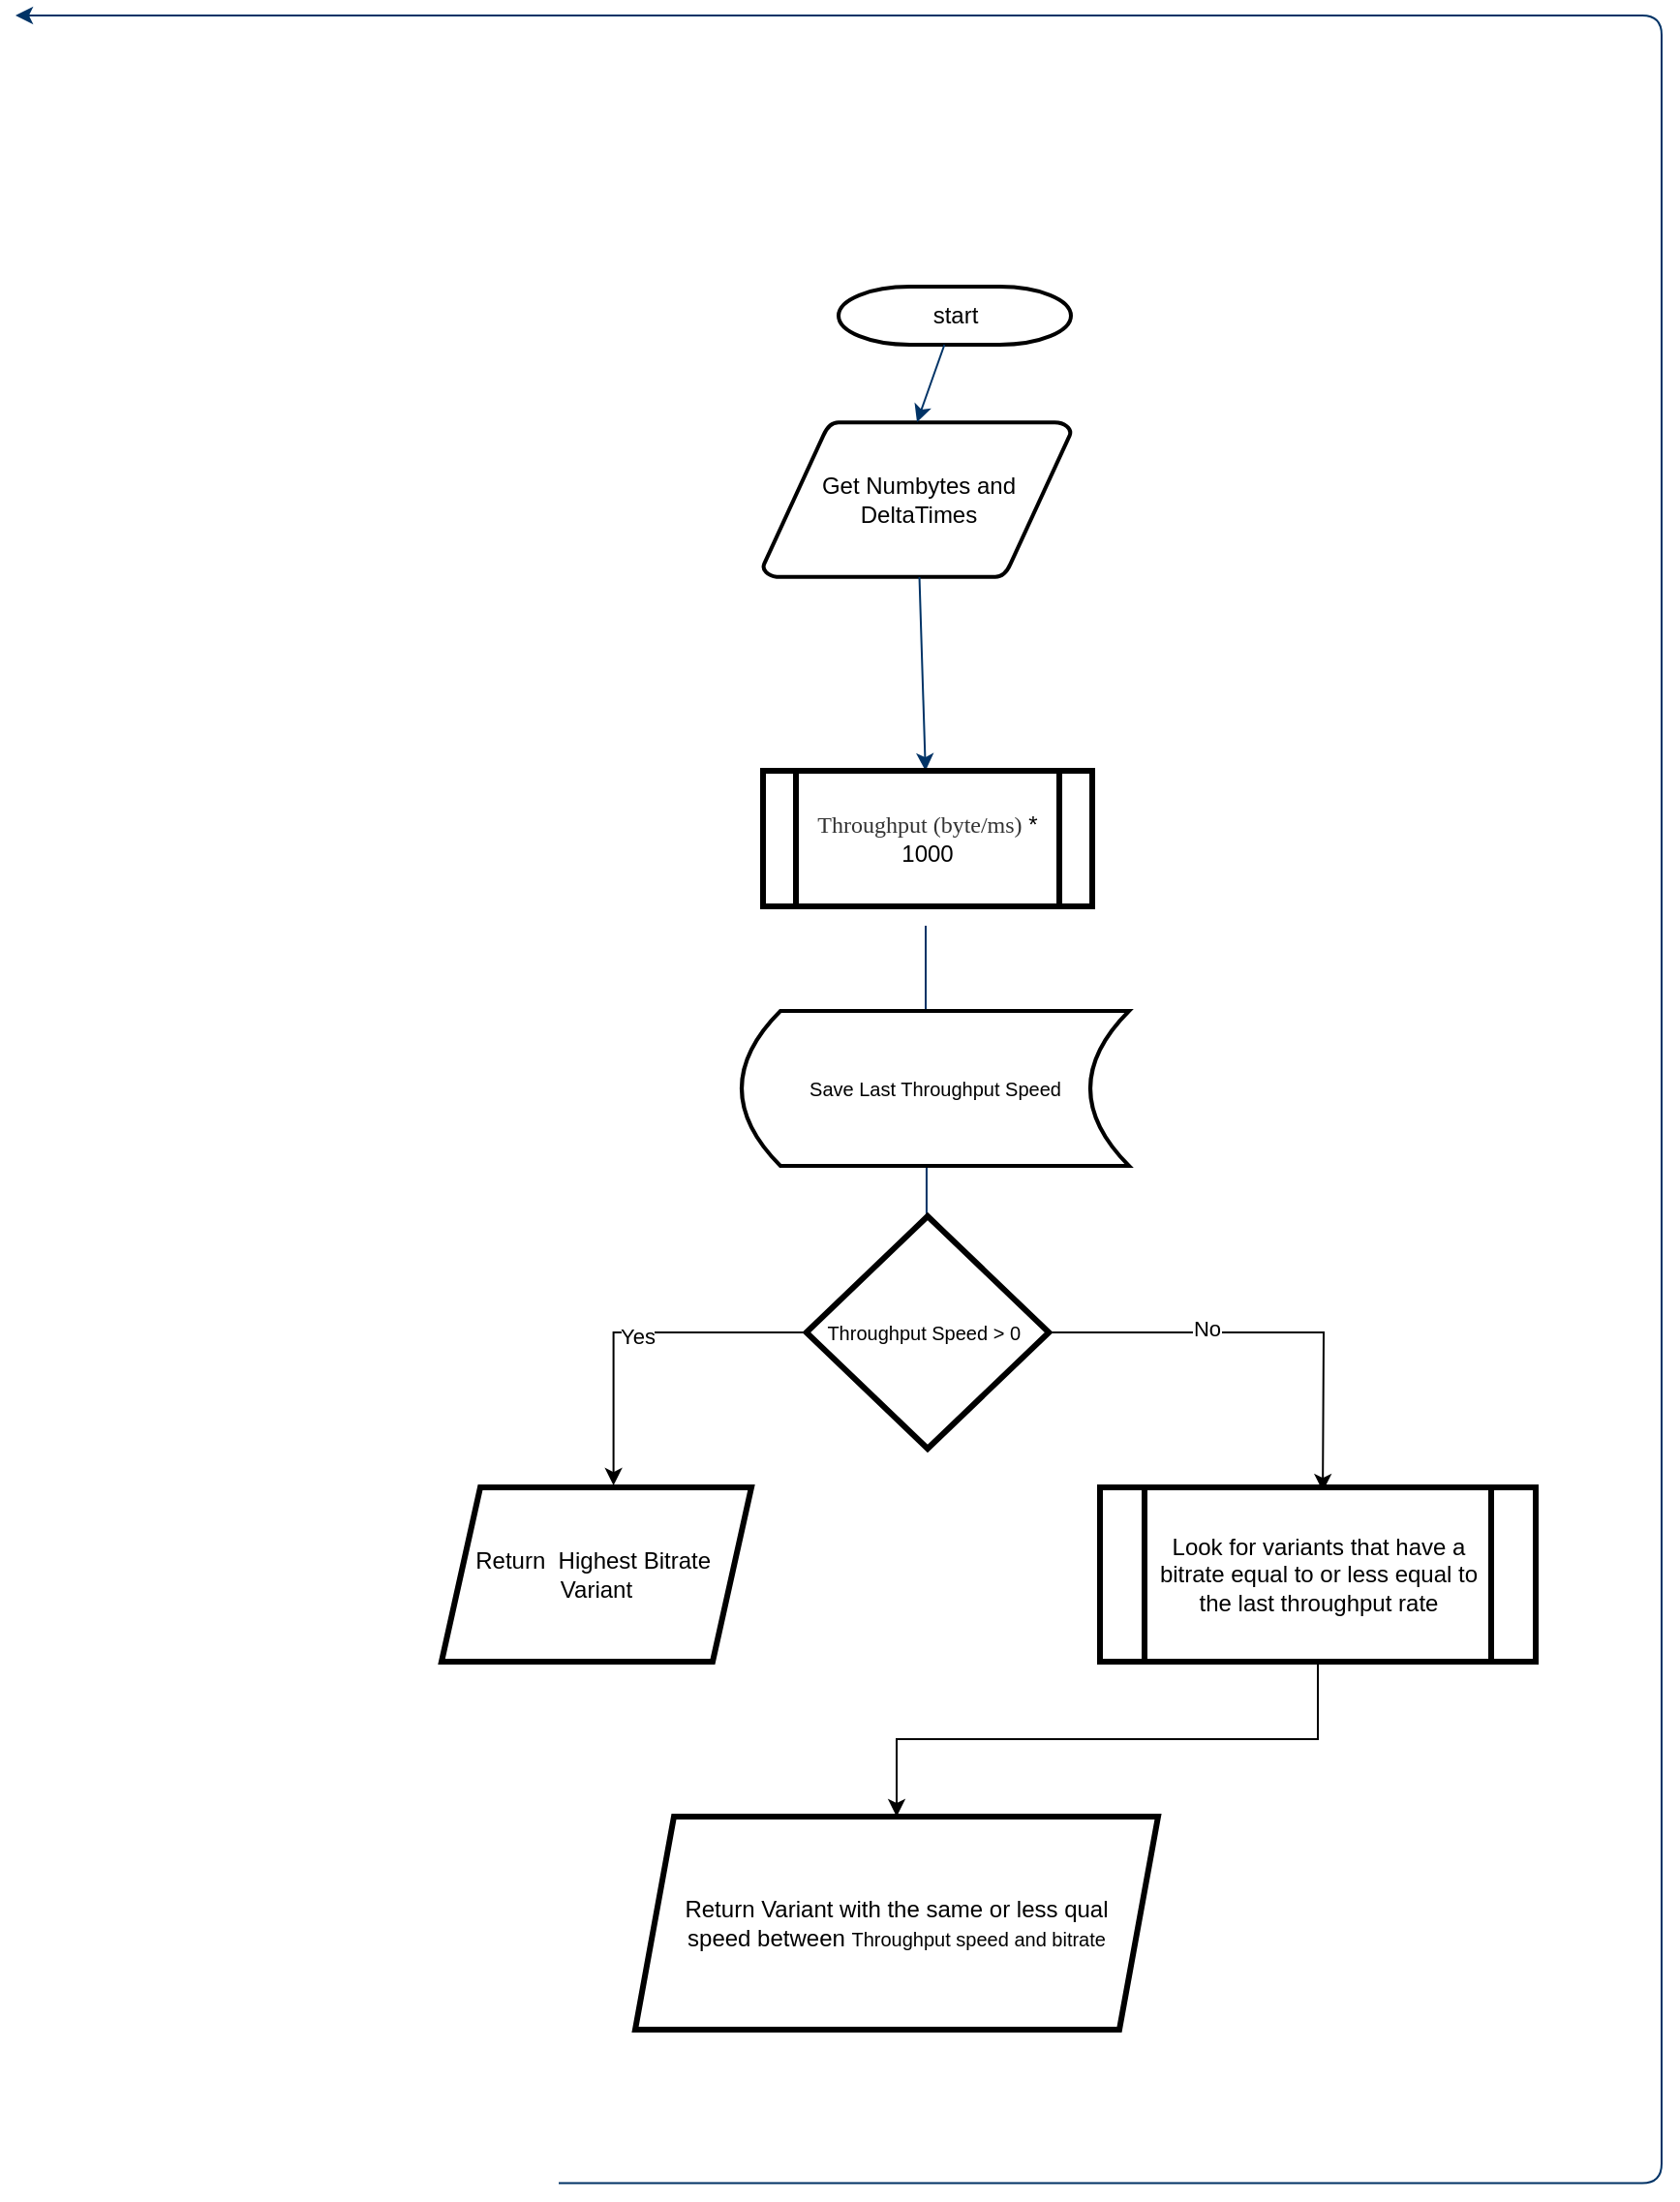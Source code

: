 <mxfile version="24.4.4" type="github">
  <diagram id="6a731a19-8d31-9384-78a2-239565b7b9f0" name="Page-1">
    <mxGraphModel dx="569" dy="325" grid="1" gridSize="10" guides="1" tooltips="1" connect="1" arrows="1" fold="1" page="1" pageScale="1" pageWidth="1169" pageHeight="827" background="none" math="0" shadow="0">
      <root>
        <mxCell id="0" />
        <mxCell id="1" parent="0" />
        <mxCell id="2" value="start" style="shape=mxgraph.flowchart.terminator;strokeWidth=2;gradientColor=none;gradientDirection=north;fontStyle=0;html=1;" parent="1" vertex="1">
          <mxGeometry x="525" y="140" width="120" height="30" as="geometry" />
        </mxCell>
        <mxCell id="3" value="Get Numbytes and&lt;div&gt;DeltaTimes&lt;/div&gt;" style="shape=mxgraph.flowchart.data;strokeWidth=2;gradientColor=none;gradientDirection=north;fontStyle=0;html=1;" parent="1" vertex="1">
          <mxGeometry x="486" y="210" width="159" height="80" as="geometry" />
        </mxCell>
        <mxCell id="7" style="fontStyle=1;strokeColor=#003366;strokeWidth=1;html=1;entryX=0.5;entryY=0;entryDx=0;entryDy=0;entryPerimeter=0;" parent="1" source="2" target="3" edge="1">
          <mxGeometry relative="1" as="geometry">
            <mxPoint x="570" y="200" as="targetPoint" />
          </mxGeometry>
        </mxCell>
        <mxCell id="8" style="fontStyle=1;strokeColor=#003366;strokeWidth=1;html=1;" parent="1" source="o4Gy2tLyEOyUwgMuN-td-55" edge="1">
          <mxGeometry relative="1" as="geometry">
            <mxPoint x="570" y="390" as="targetPoint" />
          </mxGeometry>
        </mxCell>
        <mxCell id="9" style="entryX=0.5;entryY=0;entryPerimeter=0;fontStyle=1;strokeColor=#003366;strokeWidth=1;html=1;" parent="1" edge="1">
          <mxGeometry relative="1" as="geometry">
            <mxPoint x="570" y="470" as="sourcePoint" />
            <mxPoint x="570" y="530" as="targetPoint" />
          </mxGeometry>
        </mxCell>
        <mxCell id="11" value="yes" style="text;fontStyle=0;html=1;strokeColor=none;gradientColor=none;fillColor=none;strokeWidth=2;" parent="1" vertex="1">
          <mxGeometry x="620" y="530" width="40" height="26" as="geometry" />
        </mxCell>
        <mxCell id="12" value="" style="edgeStyle=elbowEdgeStyle;elbow=horizontal;fontColor=#001933;fontStyle=1;strokeColor=#003366;strokeWidth=1;html=1;" parent="1" edge="1">
          <mxGeometry width="100" height="100" as="geometry">
            <mxPoint x="570.455" y="587" as="sourcePoint" />
            <mxPoint x="570.455" y="650" as="targetPoint" />
          </mxGeometry>
        </mxCell>
        <mxCell id="45" value="" style="edgeStyle=elbowEdgeStyle;elbow=horizontal;exitX=1;exitY=0.5;exitPerimeter=0;entryX=0.905;entryY=0.5;entryPerimeter=0;fontStyle=1;strokeColor=#003366;strokeWidth=1;html=1;" parent="1" target="34" edge="1">
          <mxGeometry width="100" height="100" as="geometry">
            <mxPoint x="380.5" y="1119.25" as="sourcePoint" />
            <mxPoint x="100" as="targetPoint" />
            <Array as="points">
              <mxPoint x="950" y="1320" />
            </Array>
          </mxGeometry>
        </mxCell>
        <mxCell id="o4Gy2tLyEOyUwgMuN-td-56" value="" style="fontStyle=1;strokeColor=#003366;strokeWidth=1;html=1;" edge="1" parent="1" source="3" target="o4Gy2tLyEOyUwgMuN-td-55">
          <mxGeometry relative="1" as="geometry">
            <mxPoint x="400" y="340" as="sourcePoint" />
            <mxPoint x="400" y="380" as="targetPoint" />
          </mxGeometry>
        </mxCell>
        <mxCell id="o4Gy2tLyEOyUwgMuN-td-55" value="&lt;font style=&quot;font-size: 12px;&quot;&gt;&lt;span style=&quot;color: rgb(51, 51, 51); font-family: KaTeX_Main, &amp;quot;Times New Roman&amp;quot;, serif; text-wrap: nowrap; background-color: rgb(255, 255, 255);&quot;&gt;Throughput&amp;nbsp;(byte/ms)&lt;/span&gt;&amp;nbsp;* 1000&lt;/font&gt;" style="shape=process;whiteSpace=wrap;html=1;backgroundOutline=1;strokeWidth=3;" vertex="1" parent="1">
          <mxGeometry x="486" y="390" width="170" height="70" as="geometry" />
        </mxCell>
        <mxCell id="o4Gy2tLyEOyUwgMuN-td-60" value="&lt;font style=&quot;font-size: 10px;&quot;&gt;Save Last Throughput Speed&lt;/font&gt;" style="shape=dataStorage;whiteSpace=wrap;html=1;fixedSize=1;fillStyle=solid;strokeWidth=2;" vertex="1" parent="1">
          <mxGeometry x="475" y="514" width="200" height="80" as="geometry" />
        </mxCell>
        <mxCell id="o4Gy2tLyEOyUwgMuN-td-62" value="&lt;span style=&quot;font-size: 10px;&quot;&gt;Throughput Speed &amp;gt; 0&amp;nbsp;&lt;/span&gt;" style="rhombus;whiteSpace=wrap;html=1;strokeWidth=3;" vertex="1" parent="1">
          <mxGeometry x="508.37" y="620" width="125.25" height="120" as="geometry" />
        </mxCell>
        <mxCell id="o4Gy2tLyEOyUwgMuN-td-63" value="Return&amp;nbsp; Highest&lt;span style=&quot;background-color: initial;&quot;&gt;&amp;nbsp;Bitrate&amp;nbsp;&lt;/span&gt;&lt;br&gt;&lt;div&gt;Variant&lt;/div&gt;" style="shape=parallelogram;perimeter=parallelogramPerimeter;whiteSpace=wrap;html=1;fixedSize=1;strokeWidth=3;" vertex="1" parent="1">
          <mxGeometry x="320" y="760" width="160" height="90" as="geometry" />
        </mxCell>
        <mxCell id="o4Gy2tLyEOyUwgMuN-td-65" style="edgeStyle=orthogonalEdgeStyle;rounded=0;orthogonalLoop=1;jettySize=auto;html=1;entryX=0.555;entryY=-0.011;entryDx=0;entryDy=0;entryPerimeter=0;" edge="1" parent="1" source="o4Gy2tLyEOyUwgMuN-td-62" target="o4Gy2tLyEOyUwgMuN-td-63">
          <mxGeometry relative="1" as="geometry" />
        </mxCell>
        <mxCell id="o4Gy2tLyEOyUwgMuN-td-66" value="Yes" style="edgeLabel;html=1;align=center;verticalAlign=middle;resizable=0;points=[];" vertex="1" connectable="0" parent="o4Gy2tLyEOyUwgMuN-td-65">
          <mxGeometry x="-0.021" y="2" relative="1" as="geometry">
            <mxPoint as="offset" />
          </mxGeometry>
        </mxCell>
        <mxCell id="o4Gy2tLyEOyUwgMuN-td-68" style="edgeStyle=orthogonalEdgeStyle;rounded=0;orthogonalLoop=1;jettySize=auto;html=1;exitX=1;exitY=0.5;exitDx=0;exitDy=0;entryX=0.594;entryY=0.023;entryDx=0;entryDy=0;entryPerimeter=0;" edge="1" parent="1" source="o4Gy2tLyEOyUwgMuN-td-62">
          <mxGeometry relative="1" as="geometry">
            <mxPoint x="775.04" y="762.07" as="targetPoint" />
          </mxGeometry>
        </mxCell>
        <mxCell id="o4Gy2tLyEOyUwgMuN-td-69" value="No" style="edgeLabel;html=1;align=center;verticalAlign=middle;resizable=0;points=[];" vertex="1" connectable="0" parent="o4Gy2tLyEOyUwgMuN-td-68">
          <mxGeometry x="-0.272" y="2" relative="1" as="geometry">
            <mxPoint as="offset" />
          </mxGeometry>
        </mxCell>
        <mxCell id="o4Gy2tLyEOyUwgMuN-td-78" style="edgeStyle=orthogonalEdgeStyle;rounded=0;orthogonalLoop=1;jettySize=auto;html=1;" edge="1" parent="1" source="o4Gy2tLyEOyUwgMuN-td-73" target="o4Gy2tLyEOyUwgMuN-td-77">
          <mxGeometry relative="1" as="geometry" />
        </mxCell>
        <mxCell id="o4Gy2tLyEOyUwgMuN-td-73" value="Look for variants that have a bitrate equal to or less equal to the last throughput rate" style="shape=process;whiteSpace=wrap;html=1;backgroundOutline=1;strokeWidth=3;" vertex="1" parent="1">
          <mxGeometry x="660" y="760" width="225" height="90" as="geometry" />
        </mxCell>
        <mxCell id="o4Gy2tLyEOyUwgMuN-td-77" value="Return Variant with the same or less qual&lt;div&gt;speed between&amp;nbsp;&lt;span style=&quot;font-size: 10px; background-color: initial;&quot;&gt;Throughput speed and bitrate&lt;/span&gt;&lt;/div&gt;" style="shape=parallelogram;perimeter=parallelogramPerimeter;whiteSpace=wrap;html=1;fixedSize=1;strokeWidth=3;" vertex="1" parent="1">
          <mxGeometry x="420" y="930" width="270" height="110" as="geometry" />
        </mxCell>
      </root>
    </mxGraphModel>
  </diagram>
</mxfile>
